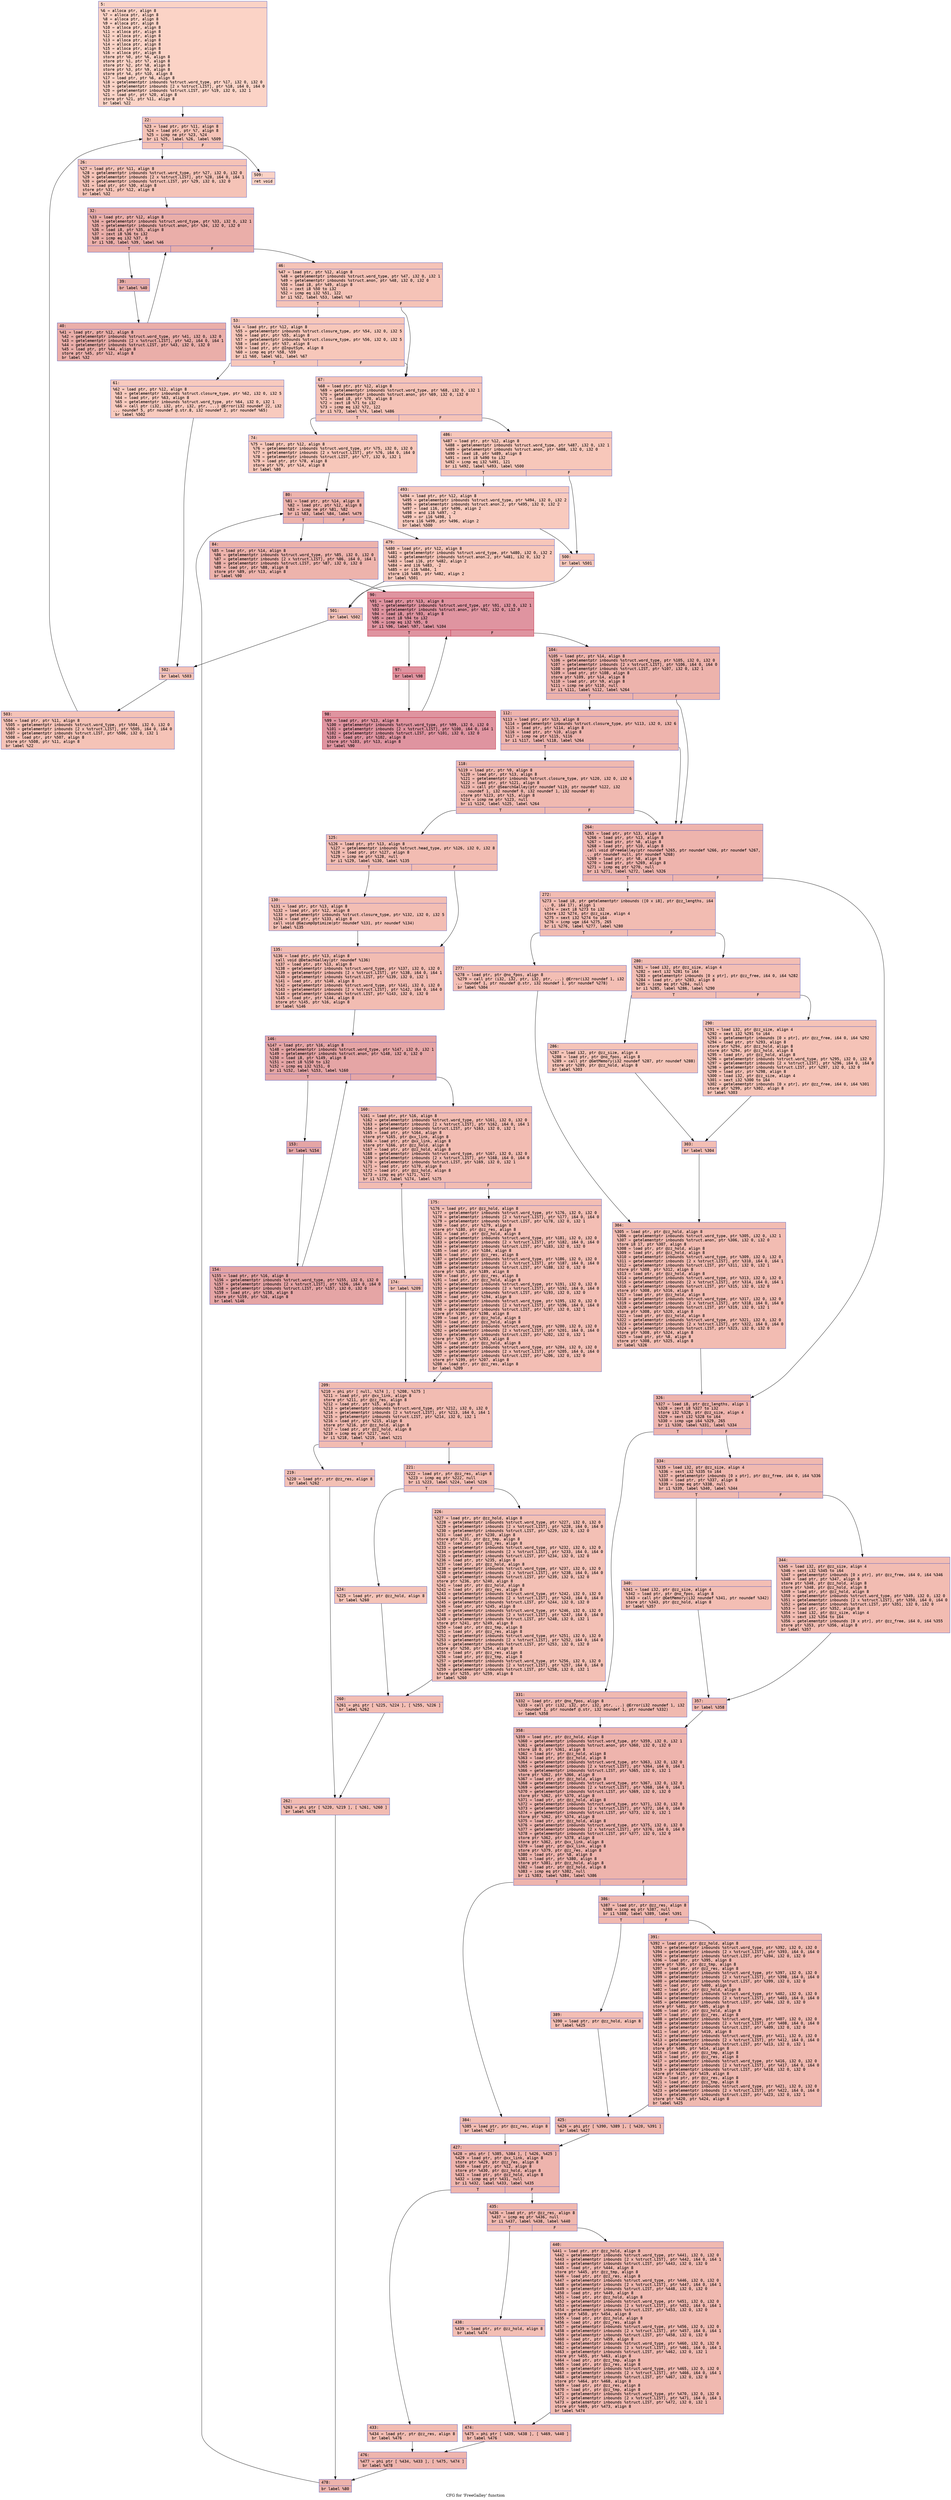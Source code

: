digraph "CFG for 'FreeGalley' function" {
	label="CFG for 'FreeGalley' function";

	Node0x6000010d9130 [shape=record,color="#3d50c3ff", style=filled, fillcolor="#f59c7d70" fontname="Courier",label="{5:\l|  %6 = alloca ptr, align 8\l  %7 = alloca ptr, align 8\l  %8 = alloca ptr, align 8\l  %9 = alloca ptr, align 8\l  %10 = alloca ptr, align 8\l  %11 = alloca ptr, align 8\l  %12 = alloca ptr, align 8\l  %13 = alloca ptr, align 8\l  %14 = alloca ptr, align 8\l  %15 = alloca ptr, align 8\l  %16 = alloca ptr, align 8\l  store ptr %0, ptr %6, align 8\l  store ptr %1, ptr %7, align 8\l  store ptr %2, ptr %8, align 8\l  store ptr %3, ptr %9, align 8\l  store ptr %4, ptr %10, align 8\l  %17 = load ptr, ptr %6, align 8\l  %18 = getelementptr inbounds %struct.word_type, ptr %17, i32 0, i32 0\l  %19 = getelementptr inbounds [2 x %struct.LIST], ptr %18, i64 0, i64 0\l  %20 = getelementptr inbounds %struct.LIST, ptr %19, i32 0, i32 1\l  %21 = load ptr, ptr %20, align 8\l  store ptr %21, ptr %11, align 8\l  br label %22\l}"];
	Node0x6000010d9130 -> Node0x6000010d9360[tooltip="5 -> 22\nProbability 100.00%" ];
	Node0x6000010d9360 [shape=record,color="#3d50c3ff", style=filled, fillcolor="#e8765c70" fontname="Courier",label="{22:\l|  %23 = load ptr, ptr %11, align 8\l  %24 = load ptr, ptr %7, align 8\l  %25 = icmp ne ptr %23, %24\l  br i1 %25, label %26, label %509\l|{<s0>T|<s1>F}}"];
	Node0x6000010d9360:s0 -> Node0x6000010d93b0[tooltip="22 -> 26\nProbability 96.88%" ];
	Node0x6000010d9360:s1 -> Node0x6000010da8f0[tooltip="22 -> 509\nProbability 3.12%" ];
	Node0x6000010d93b0 [shape=record,color="#3d50c3ff", style=filled, fillcolor="#e8765c70" fontname="Courier",label="{26:\l|  %27 = load ptr, ptr %11, align 8\l  %28 = getelementptr inbounds %struct.word_type, ptr %27, i32 0, i32 0\l  %29 = getelementptr inbounds [2 x %struct.LIST], ptr %28, i64 0, i64 1\l  %30 = getelementptr inbounds %struct.LIST, ptr %29, i32 0, i32 0\l  %31 = load ptr, ptr %30, align 8\l  store ptr %31, ptr %12, align 8\l  br label %32\l}"];
	Node0x6000010d93b0 -> Node0x6000010d9400[tooltip="26 -> 32\nProbability 100.00%" ];
	Node0x6000010d9400 [shape=record,color="#3d50c3ff", style=filled, fillcolor="#d0473d70" fontname="Courier",label="{32:\l|  %33 = load ptr, ptr %12, align 8\l  %34 = getelementptr inbounds %struct.word_type, ptr %33, i32 0, i32 1\l  %35 = getelementptr inbounds %struct.anon, ptr %34, i32 0, i32 0\l  %36 = load i8, ptr %35, align 8\l  %37 = zext i8 %36 to i32\l  %38 = icmp eq i32 %37, 0\l  br i1 %38, label %39, label %46\l|{<s0>T|<s1>F}}"];
	Node0x6000010d9400:s0 -> Node0x6000010d9450[tooltip="32 -> 39\nProbability 96.88%" ];
	Node0x6000010d9400:s1 -> Node0x6000010d94f0[tooltip="32 -> 46\nProbability 3.12%" ];
	Node0x6000010d9450 [shape=record,color="#3d50c3ff", style=filled, fillcolor="#d0473d70" fontname="Courier",label="{39:\l|  br label %40\l}"];
	Node0x6000010d9450 -> Node0x6000010d94a0[tooltip="39 -> 40\nProbability 100.00%" ];
	Node0x6000010d94a0 [shape=record,color="#3d50c3ff", style=filled, fillcolor="#d0473d70" fontname="Courier",label="{40:\l|  %41 = load ptr, ptr %12, align 8\l  %42 = getelementptr inbounds %struct.word_type, ptr %41, i32 0, i32 0\l  %43 = getelementptr inbounds [2 x %struct.LIST], ptr %42, i64 0, i64 1\l  %44 = getelementptr inbounds %struct.LIST, ptr %43, i32 0, i32 0\l  %45 = load ptr, ptr %44, align 8\l  store ptr %45, ptr %12, align 8\l  br label %32\l}"];
	Node0x6000010d94a0 -> Node0x6000010d9400[tooltip="40 -> 32\nProbability 100.00%" ];
	Node0x6000010d94f0 [shape=record,color="#3d50c3ff", style=filled, fillcolor="#e8765c70" fontname="Courier",label="{46:\l|  %47 = load ptr, ptr %12, align 8\l  %48 = getelementptr inbounds %struct.word_type, ptr %47, i32 0, i32 1\l  %49 = getelementptr inbounds %struct.anon, ptr %48, i32 0, i32 0\l  %50 = load i8, ptr %49, align 8\l  %51 = zext i8 %50 to i32\l  %52 = icmp eq i32 %51, 122\l  br i1 %52, label %53, label %67\l|{<s0>T|<s1>F}}"];
	Node0x6000010d94f0:s0 -> Node0x6000010d9540[tooltip="46 -> 53\nProbability 50.00%" ];
	Node0x6000010d94f0:s1 -> Node0x6000010d95e0[tooltip="46 -> 67\nProbability 50.00%" ];
	Node0x6000010d9540 [shape=record,color="#3d50c3ff", style=filled, fillcolor="#ec7f6370" fontname="Courier",label="{53:\l|  %54 = load ptr, ptr %12, align 8\l  %55 = getelementptr inbounds %struct.closure_type, ptr %54, i32 0, i32 5\l  %56 = load ptr, ptr %55, align 8\l  %57 = getelementptr inbounds %struct.closure_type, ptr %56, i32 0, i32 5\l  %58 = load ptr, ptr %57, align 8\l  %59 = load ptr, ptr @InputSym, align 8\l  %60 = icmp eq ptr %58, %59\l  br i1 %60, label %61, label %67\l|{<s0>T|<s1>F}}"];
	Node0x6000010d9540:s0 -> Node0x6000010d9590[tooltip="53 -> 61\nProbability 37.50%" ];
	Node0x6000010d9540:s1 -> Node0x6000010d95e0[tooltip="53 -> 67\nProbability 62.50%" ];
	Node0x6000010d9590 [shape=record,color="#3d50c3ff", style=filled, fillcolor="#ef886b70" fontname="Courier",label="{61:\l|  %62 = load ptr, ptr %12, align 8\l  %63 = getelementptr inbounds %struct.closure_type, ptr %62, i32 0, i32 5\l  %64 = load ptr, ptr %63, align 8\l  %65 = getelementptr inbounds %struct.word_type, ptr %64, i32 0, i32 1\l  %66 = call ptr (i32, i32, ptr, i32, ptr, ...) @Error(i32 noundef 22, i32\l... noundef 5, ptr noundef @.str.8, i32 noundef 2, ptr noundef %65)\l  br label %502\l}"];
	Node0x6000010d9590 -> Node0x6000010da850[tooltip="61 -> 502\nProbability 100.00%" ];
	Node0x6000010d95e0 [shape=record,color="#3d50c3ff", style=filled, fillcolor="#e8765c70" fontname="Courier",label="{67:\l|  %68 = load ptr, ptr %12, align 8\l  %69 = getelementptr inbounds %struct.word_type, ptr %68, i32 0, i32 1\l  %70 = getelementptr inbounds %struct.anon, ptr %69, i32 0, i32 0\l  %71 = load i8, ptr %70, align 8\l  %72 = zext i8 %71 to i32\l  %73 = icmp eq i32 %72, 122\l  br i1 %73, label %74, label %486\l|{<s0>T|<s1>F}}"];
	Node0x6000010d95e0:s0 -> Node0x6000010d9630[tooltip="67 -> 74\nProbability 50.00%" ];
	Node0x6000010d95e0:s1 -> Node0x6000010da710[tooltip="67 -> 486\nProbability 50.00%" ];
	Node0x6000010d9630 [shape=record,color="#3d50c3ff", style=filled, fillcolor="#ec7f6370" fontname="Courier",label="{74:\l|  %75 = load ptr, ptr %12, align 8\l  %76 = getelementptr inbounds %struct.word_type, ptr %75, i32 0, i32 0\l  %77 = getelementptr inbounds [2 x %struct.LIST], ptr %76, i64 0, i64 0\l  %78 = getelementptr inbounds %struct.LIST, ptr %77, i32 0, i32 1\l  %79 = load ptr, ptr %78, align 8\l  store ptr %79, ptr %14, align 8\l  br label %80\l}"];
	Node0x6000010d9630 -> Node0x6000010d9680[tooltip="74 -> 80\nProbability 100.00%" ];
	Node0x6000010d9680 [shape=record,color="#3d50c3ff", style=filled, fillcolor="#d6524470" fontname="Courier",label="{80:\l|  %81 = load ptr, ptr %14, align 8\l  %82 = load ptr, ptr %12, align 8\l  %83 = icmp ne ptr %81, %82\l  br i1 %83, label %84, label %479\l|{<s0>T|<s1>F}}"];
	Node0x6000010d9680:s0 -> Node0x6000010d96d0[tooltip="80 -> 84\nProbability 96.88%" ];
	Node0x6000010d9680:s1 -> Node0x6000010da6c0[tooltip="80 -> 479\nProbability 3.12%" ];
	Node0x6000010d96d0 [shape=record,color="#3d50c3ff", style=filled, fillcolor="#d6524470" fontname="Courier",label="{84:\l|  %85 = load ptr, ptr %14, align 8\l  %86 = getelementptr inbounds %struct.word_type, ptr %85, i32 0, i32 0\l  %87 = getelementptr inbounds [2 x %struct.LIST], ptr %86, i64 0, i64 1\l  %88 = getelementptr inbounds %struct.LIST, ptr %87, i32 0, i32 0\l  %89 = load ptr, ptr %88, align 8\l  store ptr %89, ptr %13, align 8\l  br label %90\l}"];
	Node0x6000010d96d0 -> Node0x6000010d9720[tooltip="84 -> 90\nProbability 100.00%" ];
	Node0x6000010d9720 [shape=record,color="#b70d28ff", style=filled, fillcolor="#b70d2870" fontname="Courier",label="{90:\l|  %91 = load ptr, ptr %13, align 8\l  %92 = getelementptr inbounds %struct.word_type, ptr %91, i32 0, i32 1\l  %93 = getelementptr inbounds %struct.anon, ptr %92, i32 0, i32 0\l  %94 = load i8, ptr %93, align 8\l  %95 = zext i8 %94 to i32\l  %96 = icmp eq i32 %95, 0\l  br i1 %96, label %97, label %104\l|{<s0>T|<s1>F}}"];
	Node0x6000010d9720:s0 -> Node0x6000010d9770[tooltip="90 -> 97\nProbability 96.88%" ];
	Node0x6000010d9720:s1 -> Node0x6000010d9810[tooltip="90 -> 104\nProbability 3.12%" ];
	Node0x6000010d9770 [shape=record,color="#b70d28ff", style=filled, fillcolor="#b70d2870" fontname="Courier",label="{97:\l|  br label %98\l}"];
	Node0x6000010d9770 -> Node0x6000010d97c0[tooltip="97 -> 98\nProbability 100.00%" ];
	Node0x6000010d97c0 [shape=record,color="#b70d28ff", style=filled, fillcolor="#b70d2870" fontname="Courier",label="{98:\l|  %99 = load ptr, ptr %13, align 8\l  %100 = getelementptr inbounds %struct.word_type, ptr %99, i32 0, i32 0\l  %101 = getelementptr inbounds [2 x %struct.LIST], ptr %100, i64 0, i64 1\l  %102 = getelementptr inbounds %struct.LIST, ptr %101, i32 0, i32 0\l  %103 = load ptr, ptr %102, align 8\l  store ptr %103, ptr %13, align 8\l  br label %90\l}"];
	Node0x6000010d97c0 -> Node0x6000010d9720[tooltip="98 -> 90\nProbability 100.00%" ];
	Node0x6000010d9810 [shape=record,color="#3d50c3ff", style=filled, fillcolor="#d6524470" fontname="Courier",label="{104:\l|  %105 = load ptr, ptr %14, align 8\l  %106 = getelementptr inbounds %struct.word_type, ptr %105, i32 0, i32 0\l  %107 = getelementptr inbounds [2 x %struct.LIST], ptr %106, i64 0, i64 0\l  %108 = getelementptr inbounds %struct.LIST, ptr %107, i32 0, i32 1\l  %109 = load ptr, ptr %108, align 8\l  store ptr %109, ptr %14, align 8\l  %110 = load ptr, ptr %9, align 8\l  %111 = icmp ne ptr %110, null\l  br i1 %111, label %112, label %264\l|{<s0>T|<s1>F}}"];
	Node0x6000010d9810:s0 -> Node0x6000010d9860[tooltip="104 -> 112\nProbability 62.50%" ];
	Node0x6000010d9810:s1 -> Node0x6000010d9e00[tooltip="104 -> 264\nProbability 37.50%" ];
	Node0x6000010d9860 [shape=record,color="#3d50c3ff", style=filled, fillcolor="#d8564670" fontname="Courier",label="{112:\l|  %113 = load ptr, ptr %13, align 8\l  %114 = getelementptr inbounds %struct.closure_type, ptr %113, i32 0, i32 6\l  %115 = load ptr, ptr %114, align 8\l  %116 = load ptr, ptr %10, align 8\l  %117 = icmp ne ptr %115, %116\l  br i1 %117, label %118, label %264\l|{<s0>T|<s1>F}}"];
	Node0x6000010d9860:s0 -> Node0x6000010d98b0[tooltip="112 -> 118\nProbability 62.50%" ];
	Node0x6000010d9860:s1 -> Node0x6000010d9e00[tooltip="112 -> 264\nProbability 37.50%" ];
	Node0x6000010d98b0 [shape=record,color="#3d50c3ff", style=filled, fillcolor="#de614d70" fontname="Courier",label="{118:\l|  %119 = load ptr, ptr %9, align 8\l  %120 = load ptr, ptr %13, align 8\l  %121 = getelementptr inbounds %struct.closure_type, ptr %120, i32 0, i32 6\l  %122 = load ptr, ptr %121, align 8\l  %123 = call ptr @SearchGalley(ptr noundef %119, ptr noundef %122, i32\l... noundef 1, i32 noundef 0, i32 noundef 1, i32 noundef 0)\l  store ptr %123, ptr %15, align 8\l  %124 = icmp ne ptr %123, null\l  br i1 %124, label %125, label %264\l|{<s0>T|<s1>F}}"];
	Node0x6000010d98b0:s0 -> Node0x6000010d9900[tooltip="118 -> 125\nProbability 62.50%" ];
	Node0x6000010d98b0:s1 -> Node0x6000010d9e00[tooltip="118 -> 264\nProbability 37.50%" ];
	Node0x6000010d9900 [shape=record,color="#3d50c3ff", style=filled, fillcolor="#e1675170" fontname="Courier",label="{125:\l|  %126 = load ptr, ptr %13, align 8\l  %127 = getelementptr inbounds %struct.head_type, ptr %126, i32 0, i32 8\l  %128 = load ptr, ptr %127, align 8\l  %129 = icmp ne ptr %128, null\l  br i1 %129, label %130, label %135\l|{<s0>T|<s1>F}}"];
	Node0x6000010d9900:s0 -> Node0x6000010d9950[tooltip="125 -> 130\nProbability 62.50%" ];
	Node0x6000010d9900:s1 -> Node0x6000010d99a0[tooltip="125 -> 135\nProbability 37.50%" ];
	Node0x6000010d9950 [shape=record,color="#3d50c3ff", style=filled, fillcolor="#e36c5570" fontname="Courier",label="{130:\l|  %131 = load ptr, ptr %13, align 8\l  %132 = load ptr, ptr %12, align 8\l  %133 = getelementptr inbounds %struct.closure_type, ptr %132, i32 0, i32 5\l  %134 = load ptr, ptr %133, align 8\l  call void @GazumpOptimize(ptr noundef %131, ptr noundef %134)\l  br label %135\l}"];
	Node0x6000010d9950 -> Node0x6000010d99a0[tooltip="130 -> 135\nProbability 100.00%" ];
	Node0x6000010d99a0 [shape=record,color="#3d50c3ff", style=filled, fillcolor="#e1675170" fontname="Courier",label="{135:\l|  %136 = load ptr, ptr %13, align 8\l  call void @DetachGalley(ptr noundef %136)\l  %137 = load ptr, ptr %13, align 8\l  %138 = getelementptr inbounds %struct.word_type, ptr %137, i32 0, i32 0\l  %139 = getelementptr inbounds [2 x %struct.LIST], ptr %138, i64 0, i64 1\l  %140 = getelementptr inbounds %struct.LIST, ptr %139, i32 0, i32 1\l  %141 = load ptr, ptr %140, align 8\l  %142 = getelementptr inbounds %struct.word_type, ptr %141, i32 0, i32 0\l  %143 = getelementptr inbounds [2 x %struct.LIST], ptr %142, i64 0, i64 0\l  %144 = getelementptr inbounds %struct.LIST, ptr %143, i32 0, i32 0\l  %145 = load ptr, ptr %144, align 8\l  store ptr %145, ptr %16, align 8\l  br label %146\l}"];
	Node0x6000010d99a0 -> Node0x6000010d99f0[tooltip="135 -> 146\nProbability 100.00%" ];
	Node0x6000010d99f0 [shape=record,color="#3d50c3ff", style=filled, fillcolor="#c5333470" fontname="Courier",label="{146:\l|  %147 = load ptr, ptr %16, align 8\l  %148 = getelementptr inbounds %struct.word_type, ptr %147, i32 0, i32 1\l  %149 = getelementptr inbounds %struct.anon, ptr %148, i32 0, i32 0\l  %150 = load i8, ptr %149, align 8\l  %151 = zext i8 %150 to i32\l  %152 = icmp eq i32 %151, 0\l  br i1 %152, label %153, label %160\l|{<s0>T|<s1>F}}"];
	Node0x6000010d99f0:s0 -> Node0x6000010d9a40[tooltip="146 -> 153\nProbability 96.88%" ];
	Node0x6000010d99f0:s1 -> Node0x6000010d9ae0[tooltip="146 -> 160\nProbability 3.12%" ];
	Node0x6000010d9a40 [shape=record,color="#3d50c3ff", style=filled, fillcolor="#c5333470" fontname="Courier",label="{153:\l|  br label %154\l}"];
	Node0x6000010d9a40 -> Node0x6000010d9a90[tooltip="153 -> 154\nProbability 100.00%" ];
	Node0x6000010d9a90 [shape=record,color="#3d50c3ff", style=filled, fillcolor="#c5333470" fontname="Courier",label="{154:\l|  %155 = load ptr, ptr %16, align 8\l  %156 = getelementptr inbounds %struct.word_type, ptr %155, i32 0, i32 0\l  %157 = getelementptr inbounds [2 x %struct.LIST], ptr %156, i64 0, i64 0\l  %158 = getelementptr inbounds %struct.LIST, ptr %157, i32 0, i32 0\l  %159 = load ptr, ptr %158, align 8\l  store ptr %159, ptr %16, align 8\l  br label %146\l}"];
	Node0x6000010d9a90 -> Node0x6000010d99f0[tooltip="154 -> 146\nProbability 100.00%" ];
	Node0x6000010d9ae0 [shape=record,color="#3d50c3ff", style=filled, fillcolor="#e1675170" fontname="Courier",label="{160:\l|  %161 = load ptr, ptr %16, align 8\l  %162 = getelementptr inbounds %struct.word_type, ptr %161, i32 0, i32 0\l  %163 = getelementptr inbounds [2 x %struct.LIST], ptr %162, i64 0, i64 1\l  %164 = getelementptr inbounds %struct.LIST, ptr %163, i32 0, i32 1\l  %165 = load ptr, ptr %164, align 8\l  store ptr %165, ptr @xx_link, align 8\l  %166 = load ptr, ptr @xx_link, align 8\l  store ptr %166, ptr @zz_hold, align 8\l  %167 = load ptr, ptr @zz_hold, align 8\l  %168 = getelementptr inbounds %struct.word_type, ptr %167, i32 0, i32 0\l  %169 = getelementptr inbounds [2 x %struct.LIST], ptr %168, i64 0, i64 0\l  %170 = getelementptr inbounds %struct.LIST, ptr %169, i32 0, i32 1\l  %171 = load ptr, ptr %170, align 8\l  %172 = load ptr, ptr @zz_hold, align 8\l  %173 = icmp eq ptr %171, %172\l  br i1 %173, label %174, label %175\l|{<s0>T|<s1>F}}"];
	Node0x6000010d9ae0:s0 -> Node0x6000010d9b30[tooltip="160 -> 174\nProbability 37.50%" ];
	Node0x6000010d9ae0:s1 -> Node0x6000010d9b80[tooltip="160 -> 175\nProbability 62.50%" ];
	Node0x6000010d9b30 [shape=record,color="#3d50c3ff", style=filled, fillcolor="#e5705870" fontname="Courier",label="{174:\l|  br label %209\l}"];
	Node0x6000010d9b30 -> Node0x6000010d9bd0[tooltip="174 -> 209\nProbability 100.00%" ];
	Node0x6000010d9b80 [shape=record,color="#3d50c3ff", style=filled, fillcolor="#e36c5570" fontname="Courier",label="{175:\l|  %176 = load ptr, ptr @zz_hold, align 8\l  %177 = getelementptr inbounds %struct.word_type, ptr %176, i32 0, i32 0\l  %178 = getelementptr inbounds [2 x %struct.LIST], ptr %177, i64 0, i64 0\l  %179 = getelementptr inbounds %struct.LIST, ptr %178, i32 0, i32 1\l  %180 = load ptr, ptr %179, align 8\l  store ptr %180, ptr @zz_res, align 8\l  %181 = load ptr, ptr @zz_hold, align 8\l  %182 = getelementptr inbounds %struct.word_type, ptr %181, i32 0, i32 0\l  %183 = getelementptr inbounds [2 x %struct.LIST], ptr %182, i64 0, i64 0\l  %184 = getelementptr inbounds %struct.LIST, ptr %183, i32 0, i32 0\l  %185 = load ptr, ptr %184, align 8\l  %186 = load ptr, ptr @zz_res, align 8\l  %187 = getelementptr inbounds %struct.word_type, ptr %186, i32 0, i32 0\l  %188 = getelementptr inbounds [2 x %struct.LIST], ptr %187, i64 0, i64 0\l  %189 = getelementptr inbounds %struct.LIST, ptr %188, i32 0, i32 0\l  store ptr %185, ptr %189, align 8\l  %190 = load ptr, ptr @zz_res, align 8\l  %191 = load ptr, ptr @zz_hold, align 8\l  %192 = getelementptr inbounds %struct.word_type, ptr %191, i32 0, i32 0\l  %193 = getelementptr inbounds [2 x %struct.LIST], ptr %192, i64 0, i64 0\l  %194 = getelementptr inbounds %struct.LIST, ptr %193, i32 0, i32 0\l  %195 = load ptr, ptr %194, align 8\l  %196 = getelementptr inbounds %struct.word_type, ptr %195, i32 0, i32 0\l  %197 = getelementptr inbounds [2 x %struct.LIST], ptr %196, i64 0, i64 0\l  %198 = getelementptr inbounds %struct.LIST, ptr %197, i32 0, i32 1\l  store ptr %190, ptr %198, align 8\l  %199 = load ptr, ptr @zz_hold, align 8\l  %200 = load ptr, ptr @zz_hold, align 8\l  %201 = getelementptr inbounds %struct.word_type, ptr %200, i32 0, i32 0\l  %202 = getelementptr inbounds [2 x %struct.LIST], ptr %201, i64 0, i64 0\l  %203 = getelementptr inbounds %struct.LIST, ptr %202, i32 0, i32 1\l  store ptr %199, ptr %203, align 8\l  %204 = load ptr, ptr @zz_hold, align 8\l  %205 = getelementptr inbounds %struct.word_type, ptr %204, i32 0, i32 0\l  %206 = getelementptr inbounds [2 x %struct.LIST], ptr %205, i64 0, i64 0\l  %207 = getelementptr inbounds %struct.LIST, ptr %206, i32 0, i32 0\l  store ptr %199, ptr %207, align 8\l  %208 = load ptr, ptr @zz_res, align 8\l  br label %209\l}"];
	Node0x6000010d9b80 -> Node0x6000010d9bd0[tooltip="175 -> 209\nProbability 100.00%" ];
	Node0x6000010d9bd0 [shape=record,color="#3d50c3ff", style=filled, fillcolor="#e1675170" fontname="Courier",label="{209:\l|  %210 = phi ptr [ null, %174 ], [ %208, %175 ]\l  %211 = load ptr, ptr @xx_link, align 8\l  store ptr %211, ptr @zz_res, align 8\l  %212 = load ptr, ptr %15, align 8\l  %213 = getelementptr inbounds %struct.word_type, ptr %212, i32 0, i32 0\l  %214 = getelementptr inbounds [2 x %struct.LIST], ptr %213, i64 0, i64 1\l  %215 = getelementptr inbounds %struct.LIST, ptr %214, i32 0, i32 1\l  %216 = load ptr, ptr %215, align 8\l  store ptr %216, ptr @zz_hold, align 8\l  %217 = load ptr, ptr @zz_hold, align 8\l  %218 = icmp eq ptr %217, null\l  br i1 %218, label %219, label %221\l|{<s0>T|<s1>F}}"];
	Node0x6000010d9bd0:s0 -> Node0x6000010d9c20[tooltip="209 -> 219\nProbability 37.50%" ];
	Node0x6000010d9bd0:s1 -> Node0x6000010d9c70[tooltip="209 -> 221\nProbability 62.50%" ];
	Node0x6000010d9c20 [shape=record,color="#3d50c3ff", style=filled, fillcolor="#e5705870" fontname="Courier",label="{219:\l|  %220 = load ptr, ptr @zz_res, align 8\l  br label %262\l}"];
	Node0x6000010d9c20 -> Node0x6000010d9db0[tooltip="219 -> 262\nProbability 100.00%" ];
	Node0x6000010d9c70 [shape=record,color="#3d50c3ff", style=filled, fillcolor="#e36c5570" fontname="Courier",label="{221:\l|  %222 = load ptr, ptr @zz_res, align 8\l  %223 = icmp eq ptr %222, null\l  br i1 %223, label %224, label %226\l|{<s0>T|<s1>F}}"];
	Node0x6000010d9c70:s0 -> Node0x6000010d9cc0[tooltip="221 -> 224\nProbability 37.50%" ];
	Node0x6000010d9c70:s1 -> Node0x6000010d9d10[tooltip="221 -> 226\nProbability 62.50%" ];
	Node0x6000010d9cc0 [shape=record,color="#3d50c3ff", style=filled, fillcolor="#e97a5f70" fontname="Courier",label="{224:\l|  %225 = load ptr, ptr @zz_hold, align 8\l  br label %260\l}"];
	Node0x6000010d9cc0 -> Node0x6000010d9d60[tooltip="224 -> 260\nProbability 100.00%" ];
	Node0x6000010d9d10 [shape=record,color="#3d50c3ff", style=filled, fillcolor="#e5705870" fontname="Courier",label="{226:\l|  %227 = load ptr, ptr @zz_hold, align 8\l  %228 = getelementptr inbounds %struct.word_type, ptr %227, i32 0, i32 0\l  %229 = getelementptr inbounds [2 x %struct.LIST], ptr %228, i64 0, i64 0\l  %230 = getelementptr inbounds %struct.LIST, ptr %229, i32 0, i32 0\l  %231 = load ptr, ptr %230, align 8\l  store ptr %231, ptr @zz_tmp, align 8\l  %232 = load ptr, ptr @zz_res, align 8\l  %233 = getelementptr inbounds %struct.word_type, ptr %232, i32 0, i32 0\l  %234 = getelementptr inbounds [2 x %struct.LIST], ptr %233, i64 0, i64 0\l  %235 = getelementptr inbounds %struct.LIST, ptr %234, i32 0, i32 0\l  %236 = load ptr, ptr %235, align 8\l  %237 = load ptr, ptr @zz_hold, align 8\l  %238 = getelementptr inbounds %struct.word_type, ptr %237, i32 0, i32 0\l  %239 = getelementptr inbounds [2 x %struct.LIST], ptr %238, i64 0, i64 0\l  %240 = getelementptr inbounds %struct.LIST, ptr %239, i32 0, i32 0\l  store ptr %236, ptr %240, align 8\l  %241 = load ptr, ptr @zz_hold, align 8\l  %242 = load ptr, ptr @zz_res, align 8\l  %243 = getelementptr inbounds %struct.word_type, ptr %242, i32 0, i32 0\l  %244 = getelementptr inbounds [2 x %struct.LIST], ptr %243, i64 0, i64 0\l  %245 = getelementptr inbounds %struct.LIST, ptr %244, i32 0, i32 0\l  %246 = load ptr, ptr %245, align 8\l  %247 = getelementptr inbounds %struct.word_type, ptr %246, i32 0, i32 0\l  %248 = getelementptr inbounds [2 x %struct.LIST], ptr %247, i64 0, i64 0\l  %249 = getelementptr inbounds %struct.LIST, ptr %248, i32 0, i32 1\l  store ptr %241, ptr %249, align 8\l  %250 = load ptr, ptr @zz_tmp, align 8\l  %251 = load ptr, ptr @zz_res, align 8\l  %252 = getelementptr inbounds %struct.word_type, ptr %251, i32 0, i32 0\l  %253 = getelementptr inbounds [2 x %struct.LIST], ptr %252, i64 0, i64 0\l  %254 = getelementptr inbounds %struct.LIST, ptr %253, i32 0, i32 0\l  store ptr %250, ptr %254, align 8\l  %255 = load ptr, ptr @zz_res, align 8\l  %256 = load ptr, ptr @zz_tmp, align 8\l  %257 = getelementptr inbounds %struct.word_type, ptr %256, i32 0, i32 0\l  %258 = getelementptr inbounds [2 x %struct.LIST], ptr %257, i64 0, i64 0\l  %259 = getelementptr inbounds %struct.LIST, ptr %258, i32 0, i32 1\l  store ptr %255, ptr %259, align 8\l  br label %260\l}"];
	Node0x6000010d9d10 -> Node0x6000010d9d60[tooltip="226 -> 260\nProbability 100.00%" ];
	Node0x6000010d9d60 [shape=record,color="#3d50c3ff", style=filled, fillcolor="#e36c5570" fontname="Courier",label="{260:\l|  %261 = phi ptr [ %225, %224 ], [ %255, %226 ]\l  br label %262\l}"];
	Node0x6000010d9d60 -> Node0x6000010d9db0[tooltip="260 -> 262\nProbability 100.00%" ];
	Node0x6000010d9db0 [shape=record,color="#3d50c3ff", style=filled, fillcolor="#e1675170" fontname="Courier",label="{262:\l|  %263 = phi ptr [ %220, %219 ], [ %261, %260 ]\l  br label %478\l}"];
	Node0x6000010d9db0 -> Node0x6000010da670[tooltip="262 -> 478\nProbability 100.00%" ];
	Node0x6000010d9e00 [shape=record,color="#3d50c3ff", style=filled, fillcolor="#d8564670" fontname="Courier",label="{264:\l|  %265 = load ptr, ptr %13, align 8\l  %266 = load ptr, ptr %13, align 8\l  %267 = load ptr, ptr %8, align 8\l  %268 = load ptr, ptr %10, align 8\l  call void @FreeGalley(ptr noundef %265, ptr noundef %266, ptr noundef %267,\l... ptr noundef null, ptr noundef %268)\l  %269 = load ptr, ptr %8, align 8\l  %270 = load ptr, ptr %269, align 8\l  %271 = icmp eq ptr %270, null\l  br i1 %271, label %272, label %326\l|{<s0>T|<s1>F}}"];
	Node0x6000010d9e00:s0 -> Node0x6000010d9e50[tooltip="264 -> 272\nProbability 37.50%" ];
	Node0x6000010d9e00:s1 -> Node0x6000010da080[tooltip="264 -> 326\nProbability 62.50%" ];
	Node0x6000010d9e50 [shape=record,color="#3d50c3ff", style=filled, fillcolor="#e1675170" fontname="Courier",label="{272:\l|  %273 = load i8, ptr getelementptr inbounds ([0 x i8], ptr @zz_lengths, i64\l... 0, i64 17), align 1\l  %274 = zext i8 %273 to i32\l  store i32 %274, ptr @zz_size, align 4\l  %275 = sext i32 %274 to i64\l  %276 = icmp uge i64 %275, 265\l  br i1 %276, label %277, label %280\l|{<s0>T|<s1>F}}"];
	Node0x6000010d9e50:s0 -> Node0x6000010d9ea0[tooltip="272 -> 277\nProbability 50.00%" ];
	Node0x6000010d9e50:s1 -> Node0x6000010d9ef0[tooltip="272 -> 280\nProbability 50.00%" ];
	Node0x6000010d9ea0 [shape=record,color="#3d50c3ff", style=filled, fillcolor="#e36c5570" fontname="Courier",label="{277:\l|  %278 = load ptr, ptr @no_fpos, align 8\l  %279 = call ptr (i32, i32, ptr, i32, ptr, ...) @Error(i32 noundef 1, i32\l... noundef 1, ptr noundef @.str, i32 noundef 1, ptr noundef %278)\l  br label %304\l}"];
	Node0x6000010d9ea0 -> Node0x6000010da030[tooltip="277 -> 304\nProbability 100.00%" ];
	Node0x6000010d9ef0 [shape=record,color="#3d50c3ff", style=filled, fillcolor="#e36c5570" fontname="Courier",label="{280:\l|  %281 = load i32, ptr @zz_size, align 4\l  %282 = sext i32 %281 to i64\l  %283 = getelementptr inbounds [0 x ptr], ptr @zz_free, i64 0, i64 %282\l  %284 = load ptr, ptr %283, align 8\l  %285 = icmp eq ptr %284, null\l  br i1 %285, label %286, label %290\l|{<s0>T|<s1>F}}"];
	Node0x6000010d9ef0:s0 -> Node0x6000010d9f40[tooltip="280 -> 286\nProbability 37.50%" ];
	Node0x6000010d9ef0:s1 -> Node0x6000010d9f90[tooltip="280 -> 290\nProbability 62.50%" ];
	Node0x6000010d9f40 [shape=record,color="#3d50c3ff", style=filled, fillcolor="#e97a5f70" fontname="Courier",label="{286:\l|  %287 = load i32, ptr @zz_size, align 4\l  %288 = load ptr, ptr @no_fpos, align 8\l  %289 = call ptr @GetMemory(i32 noundef %287, ptr noundef %288)\l  store ptr %289, ptr @zz_hold, align 8\l  br label %303\l}"];
	Node0x6000010d9f40 -> Node0x6000010d9fe0[tooltip="286 -> 303\nProbability 100.00%" ];
	Node0x6000010d9f90 [shape=record,color="#3d50c3ff", style=filled, fillcolor="#e8765c70" fontname="Courier",label="{290:\l|  %291 = load i32, ptr @zz_size, align 4\l  %292 = sext i32 %291 to i64\l  %293 = getelementptr inbounds [0 x ptr], ptr @zz_free, i64 0, i64 %292\l  %294 = load ptr, ptr %293, align 8\l  store ptr %294, ptr @zz_hold, align 8\l  store ptr %294, ptr @zz_hold, align 8\l  %295 = load ptr, ptr @zz_hold, align 8\l  %296 = getelementptr inbounds %struct.word_type, ptr %295, i32 0, i32 0\l  %297 = getelementptr inbounds [2 x %struct.LIST], ptr %296, i64 0, i64 0\l  %298 = getelementptr inbounds %struct.LIST, ptr %297, i32 0, i32 0\l  %299 = load ptr, ptr %298, align 8\l  %300 = load i32, ptr @zz_size, align 4\l  %301 = sext i32 %300 to i64\l  %302 = getelementptr inbounds [0 x ptr], ptr @zz_free, i64 0, i64 %301\l  store ptr %299, ptr %302, align 8\l  br label %303\l}"];
	Node0x6000010d9f90 -> Node0x6000010d9fe0[tooltip="290 -> 303\nProbability 100.00%" ];
	Node0x6000010d9fe0 [shape=record,color="#3d50c3ff", style=filled, fillcolor="#e36c5570" fontname="Courier",label="{303:\l|  br label %304\l}"];
	Node0x6000010d9fe0 -> Node0x6000010da030[tooltip="303 -> 304\nProbability 100.00%" ];
	Node0x6000010da030 [shape=record,color="#3d50c3ff", style=filled, fillcolor="#e1675170" fontname="Courier",label="{304:\l|  %305 = load ptr, ptr @zz_hold, align 8\l  %306 = getelementptr inbounds %struct.word_type, ptr %305, i32 0, i32 1\l  %307 = getelementptr inbounds %struct.anon, ptr %306, i32 0, i32 0\l  store i8 17, ptr %307, align 8\l  %308 = load ptr, ptr @zz_hold, align 8\l  %309 = load ptr, ptr @zz_hold, align 8\l  %310 = getelementptr inbounds %struct.word_type, ptr %309, i32 0, i32 0\l  %311 = getelementptr inbounds [2 x %struct.LIST], ptr %310, i64 0, i64 1\l  %312 = getelementptr inbounds %struct.LIST, ptr %311, i32 0, i32 1\l  store ptr %308, ptr %312, align 8\l  %313 = load ptr, ptr @zz_hold, align 8\l  %314 = getelementptr inbounds %struct.word_type, ptr %313, i32 0, i32 0\l  %315 = getelementptr inbounds [2 x %struct.LIST], ptr %314, i64 0, i64 1\l  %316 = getelementptr inbounds %struct.LIST, ptr %315, i32 0, i32 0\l  store ptr %308, ptr %316, align 8\l  %317 = load ptr, ptr @zz_hold, align 8\l  %318 = getelementptr inbounds %struct.word_type, ptr %317, i32 0, i32 0\l  %319 = getelementptr inbounds [2 x %struct.LIST], ptr %318, i64 0, i64 0\l  %320 = getelementptr inbounds %struct.LIST, ptr %319, i32 0, i32 1\l  store ptr %308, ptr %320, align 8\l  %321 = load ptr, ptr @zz_hold, align 8\l  %322 = getelementptr inbounds %struct.word_type, ptr %321, i32 0, i32 0\l  %323 = getelementptr inbounds [2 x %struct.LIST], ptr %322, i64 0, i64 0\l  %324 = getelementptr inbounds %struct.LIST, ptr %323, i32 0, i32 0\l  store ptr %308, ptr %324, align 8\l  %325 = load ptr, ptr %8, align 8\l  store ptr %308, ptr %325, align 8\l  br label %326\l}"];
	Node0x6000010da030 -> Node0x6000010da080[tooltip="304 -> 326\nProbability 100.00%" ];
	Node0x6000010da080 [shape=record,color="#3d50c3ff", style=filled, fillcolor="#d8564670" fontname="Courier",label="{326:\l|  %327 = load i8, ptr @zz_lengths, align 1\l  %328 = zext i8 %327 to i32\l  store i32 %328, ptr @zz_size, align 4\l  %329 = sext i32 %328 to i64\l  %330 = icmp uge i64 %329, 265\l  br i1 %330, label %331, label %334\l|{<s0>T|<s1>F}}"];
	Node0x6000010da080:s0 -> Node0x6000010da0d0[tooltip="326 -> 331\nProbability 50.00%" ];
	Node0x6000010da080:s1 -> Node0x6000010da120[tooltip="326 -> 334\nProbability 50.00%" ];
	Node0x6000010da0d0 [shape=record,color="#3d50c3ff", style=filled, fillcolor="#de614d70" fontname="Courier",label="{331:\l|  %332 = load ptr, ptr @no_fpos, align 8\l  %333 = call ptr (i32, i32, ptr, i32, ptr, ...) @Error(i32 noundef 1, i32\l... noundef 1, ptr noundef @.str, i32 noundef 1, ptr noundef %332)\l  br label %358\l}"];
	Node0x6000010da0d0 -> Node0x6000010da260[tooltip="331 -> 358\nProbability 100.00%" ];
	Node0x6000010da120 [shape=record,color="#3d50c3ff", style=filled, fillcolor="#de614d70" fontname="Courier",label="{334:\l|  %335 = load i32, ptr @zz_size, align 4\l  %336 = sext i32 %335 to i64\l  %337 = getelementptr inbounds [0 x ptr], ptr @zz_free, i64 0, i64 %336\l  %338 = load ptr, ptr %337, align 8\l  %339 = icmp eq ptr %338, null\l  br i1 %339, label %340, label %344\l|{<s0>T|<s1>F}}"];
	Node0x6000010da120:s0 -> Node0x6000010da170[tooltip="334 -> 340\nProbability 37.50%" ];
	Node0x6000010da120:s1 -> Node0x6000010da1c0[tooltip="334 -> 344\nProbability 62.50%" ];
	Node0x6000010da170 [shape=record,color="#3d50c3ff", style=filled, fillcolor="#e36c5570" fontname="Courier",label="{340:\l|  %341 = load i32, ptr @zz_size, align 4\l  %342 = load ptr, ptr @no_fpos, align 8\l  %343 = call ptr @GetMemory(i32 noundef %341, ptr noundef %342)\l  store ptr %343, ptr @zz_hold, align 8\l  br label %357\l}"];
	Node0x6000010da170 -> Node0x6000010da210[tooltip="340 -> 357\nProbability 100.00%" ];
	Node0x6000010da1c0 [shape=record,color="#3d50c3ff", style=filled, fillcolor="#e1675170" fontname="Courier",label="{344:\l|  %345 = load i32, ptr @zz_size, align 4\l  %346 = sext i32 %345 to i64\l  %347 = getelementptr inbounds [0 x ptr], ptr @zz_free, i64 0, i64 %346\l  %348 = load ptr, ptr %347, align 8\l  store ptr %348, ptr @zz_hold, align 8\l  store ptr %348, ptr @zz_hold, align 8\l  %349 = load ptr, ptr @zz_hold, align 8\l  %350 = getelementptr inbounds %struct.word_type, ptr %349, i32 0, i32 0\l  %351 = getelementptr inbounds [2 x %struct.LIST], ptr %350, i64 0, i64 0\l  %352 = getelementptr inbounds %struct.LIST, ptr %351, i32 0, i32 0\l  %353 = load ptr, ptr %352, align 8\l  %354 = load i32, ptr @zz_size, align 4\l  %355 = sext i32 %354 to i64\l  %356 = getelementptr inbounds [0 x ptr], ptr @zz_free, i64 0, i64 %355\l  store ptr %353, ptr %356, align 8\l  br label %357\l}"];
	Node0x6000010da1c0 -> Node0x6000010da210[tooltip="344 -> 357\nProbability 100.00%" ];
	Node0x6000010da210 [shape=record,color="#3d50c3ff", style=filled, fillcolor="#de614d70" fontname="Courier",label="{357:\l|  br label %358\l}"];
	Node0x6000010da210 -> Node0x6000010da260[tooltip="357 -> 358\nProbability 100.00%" ];
	Node0x6000010da260 [shape=record,color="#3d50c3ff", style=filled, fillcolor="#d8564670" fontname="Courier",label="{358:\l|  %359 = load ptr, ptr @zz_hold, align 8\l  %360 = getelementptr inbounds %struct.word_type, ptr %359, i32 0, i32 1\l  %361 = getelementptr inbounds %struct.anon, ptr %360, i32 0, i32 0\l  store i8 0, ptr %361, align 8\l  %362 = load ptr, ptr @zz_hold, align 8\l  %363 = load ptr, ptr @zz_hold, align 8\l  %364 = getelementptr inbounds %struct.word_type, ptr %363, i32 0, i32 0\l  %365 = getelementptr inbounds [2 x %struct.LIST], ptr %364, i64 0, i64 1\l  %366 = getelementptr inbounds %struct.LIST, ptr %365, i32 0, i32 1\l  store ptr %362, ptr %366, align 8\l  %367 = load ptr, ptr @zz_hold, align 8\l  %368 = getelementptr inbounds %struct.word_type, ptr %367, i32 0, i32 0\l  %369 = getelementptr inbounds [2 x %struct.LIST], ptr %368, i64 0, i64 1\l  %370 = getelementptr inbounds %struct.LIST, ptr %369, i32 0, i32 0\l  store ptr %362, ptr %370, align 8\l  %371 = load ptr, ptr @zz_hold, align 8\l  %372 = getelementptr inbounds %struct.word_type, ptr %371, i32 0, i32 0\l  %373 = getelementptr inbounds [2 x %struct.LIST], ptr %372, i64 0, i64 0\l  %374 = getelementptr inbounds %struct.LIST, ptr %373, i32 0, i32 1\l  store ptr %362, ptr %374, align 8\l  %375 = load ptr, ptr @zz_hold, align 8\l  %376 = getelementptr inbounds %struct.word_type, ptr %375, i32 0, i32 0\l  %377 = getelementptr inbounds [2 x %struct.LIST], ptr %376, i64 0, i64 0\l  %378 = getelementptr inbounds %struct.LIST, ptr %377, i32 0, i32 0\l  store ptr %362, ptr %378, align 8\l  store ptr %362, ptr @xx_link, align 8\l  %379 = load ptr, ptr @xx_link, align 8\l  store ptr %379, ptr @zz_res, align 8\l  %380 = load ptr, ptr %8, align 8\l  %381 = load ptr, ptr %380, align 8\l  store ptr %381, ptr @zz_hold, align 8\l  %382 = load ptr, ptr @zz_hold, align 8\l  %383 = icmp eq ptr %382, null\l  br i1 %383, label %384, label %386\l|{<s0>T|<s1>F}}"];
	Node0x6000010da260:s0 -> Node0x6000010da2b0[tooltip="358 -> 384\nProbability 37.50%" ];
	Node0x6000010da260:s1 -> Node0x6000010da300[tooltip="358 -> 386\nProbability 62.50%" ];
	Node0x6000010da2b0 [shape=record,color="#3d50c3ff", style=filled, fillcolor="#e1675170" fontname="Courier",label="{384:\l|  %385 = load ptr, ptr @zz_res, align 8\l  br label %427\l}"];
	Node0x6000010da2b0 -> Node0x6000010da440[tooltip="384 -> 427\nProbability 100.00%" ];
	Node0x6000010da300 [shape=record,color="#3d50c3ff", style=filled, fillcolor="#dc5d4a70" fontname="Courier",label="{386:\l|  %387 = load ptr, ptr @zz_res, align 8\l  %388 = icmp eq ptr %387, null\l  br i1 %388, label %389, label %391\l|{<s0>T|<s1>F}}"];
	Node0x6000010da300:s0 -> Node0x6000010da350[tooltip="386 -> 389\nProbability 37.50%" ];
	Node0x6000010da300:s1 -> Node0x6000010da3a0[tooltip="386 -> 391\nProbability 62.50%" ];
	Node0x6000010da350 [shape=record,color="#3d50c3ff", style=filled, fillcolor="#e36c5570" fontname="Courier",label="{389:\l|  %390 = load ptr, ptr @zz_hold, align 8\l  br label %425\l}"];
	Node0x6000010da350 -> Node0x6000010da3f0[tooltip="389 -> 425\nProbability 100.00%" ];
	Node0x6000010da3a0 [shape=record,color="#3d50c3ff", style=filled, fillcolor="#de614d70" fontname="Courier",label="{391:\l|  %392 = load ptr, ptr @zz_hold, align 8\l  %393 = getelementptr inbounds %struct.word_type, ptr %392, i32 0, i32 0\l  %394 = getelementptr inbounds [2 x %struct.LIST], ptr %393, i64 0, i64 0\l  %395 = getelementptr inbounds %struct.LIST, ptr %394, i32 0, i32 0\l  %396 = load ptr, ptr %395, align 8\l  store ptr %396, ptr @zz_tmp, align 8\l  %397 = load ptr, ptr @zz_res, align 8\l  %398 = getelementptr inbounds %struct.word_type, ptr %397, i32 0, i32 0\l  %399 = getelementptr inbounds [2 x %struct.LIST], ptr %398, i64 0, i64 0\l  %400 = getelementptr inbounds %struct.LIST, ptr %399, i32 0, i32 0\l  %401 = load ptr, ptr %400, align 8\l  %402 = load ptr, ptr @zz_hold, align 8\l  %403 = getelementptr inbounds %struct.word_type, ptr %402, i32 0, i32 0\l  %404 = getelementptr inbounds [2 x %struct.LIST], ptr %403, i64 0, i64 0\l  %405 = getelementptr inbounds %struct.LIST, ptr %404, i32 0, i32 0\l  store ptr %401, ptr %405, align 8\l  %406 = load ptr, ptr @zz_hold, align 8\l  %407 = load ptr, ptr @zz_res, align 8\l  %408 = getelementptr inbounds %struct.word_type, ptr %407, i32 0, i32 0\l  %409 = getelementptr inbounds [2 x %struct.LIST], ptr %408, i64 0, i64 0\l  %410 = getelementptr inbounds %struct.LIST, ptr %409, i32 0, i32 0\l  %411 = load ptr, ptr %410, align 8\l  %412 = getelementptr inbounds %struct.word_type, ptr %411, i32 0, i32 0\l  %413 = getelementptr inbounds [2 x %struct.LIST], ptr %412, i64 0, i64 0\l  %414 = getelementptr inbounds %struct.LIST, ptr %413, i32 0, i32 1\l  store ptr %406, ptr %414, align 8\l  %415 = load ptr, ptr @zz_tmp, align 8\l  %416 = load ptr, ptr @zz_res, align 8\l  %417 = getelementptr inbounds %struct.word_type, ptr %416, i32 0, i32 0\l  %418 = getelementptr inbounds [2 x %struct.LIST], ptr %417, i64 0, i64 0\l  %419 = getelementptr inbounds %struct.LIST, ptr %418, i32 0, i32 0\l  store ptr %415, ptr %419, align 8\l  %420 = load ptr, ptr @zz_res, align 8\l  %421 = load ptr, ptr @zz_tmp, align 8\l  %422 = getelementptr inbounds %struct.word_type, ptr %421, i32 0, i32 0\l  %423 = getelementptr inbounds [2 x %struct.LIST], ptr %422, i64 0, i64 0\l  %424 = getelementptr inbounds %struct.LIST, ptr %423, i32 0, i32 1\l  store ptr %420, ptr %424, align 8\l  br label %425\l}"];
	Node0x6000010da3a0 -> Node0x6000010da3f0[tooltip="391 -> 425\nProbability 100.00%" ];
	Node0x6000010da3f0 [shape=record,color="#3d50c3ff", style=filled, fillcolor="#dc5d4a70" fontname="Courier",label="{425:\l|  %426 = phi ptr [ %390, %389 ], [ %420, %391 ]\l  br label %427\l}"];
	Node0x6000010da3f0 -> Node0x6000010da440[tooltip="425 -> 427\nProbability 100.00%" ];
	Node0x6000010da440 [shape=record,color="#3d50c3ff", style=filled, fillcolor="#d8564670" fontname="Courier",label="{427:\l|  %428 = phi ptr [ %385, %384 ], [ %426, %425 ]\l  %429 = load ptr, ptr @xx_link, align 8\l  store ptr %429, ptr @zz_res, align 8\l  %430 = load ptr, ptr %12, align 8\l  store ptr %430, ptr @zz_hold, align 8\l  %431 = load ptr, ptr @zz_hold, align 8\l  %432 = icmp eq ptr %431, null\l  br i1 %432, label %433, label %435\l|{<s0>T|<s1>F}}"];
	Node0x6000010da440:s0 -> Node0x6000010da490[tooltip="427 -> 433\nProbability 37.50%" ];
	Node0x6000010da440:s1 -> Node0x6000010da4e0[tooltip="427 -> 435\nProbability 62.50%" ];
	Node0x6000010da490 [shape=record,color="#3d50c3ff", style=filled, fillcolor="#e1675170" fontname="Courier",label="{433:\l|  %434 = load ptr, ptr @zz_res, align 8\l  br label %476\l}"];
	Node0x6000010da490 -> Node0x6000010da620[tooltip="433 -> 476\nProbability 100.00%" ];
	Node0x6000010da4e0 [shape=record,color="#3d50c3ff", style=filled, fillcolor="#dc5d4a70" fontname="Courier",label="{435:\l|  %436 = load ptr, ptr @zz_res, align 8\l  %437 = icmp eq ptr %436, null\l  br i1 %437, label %438, label %440\l|{<s0>T|<s1>F}}"];
	Node0x6000010da4e0:s0 -> Node0x6000010da530[tooltip="435 -> 438\nProbability 37.50%" ];
	Node0x6000010da4e0:s1 -> Node0x6000010da580[tooltip="435 -> 440\nProbability 62.50%" ];
	Node0x6000010da530 [shape=record,color="#3d50c3ff", style=filled, fillcolor="#e36c5570" fontname="Courier",label="{438:\l|  %439 = load ptr, ptr @zz_hold, align 8\l  br label %474\l}"];
	Node0x6000010da530 -> Node0x6000010da5d0[tooltip="438 -> 474\nProbability 100.00%" ];
	Node0x6000010da580 [shape=record,color="#3d50c3ff", style=filled, fillcolor="#de614d70" fontname="Courier",label="{440:\l|  %441 = load ptr, ptr @zz_hold, align 8\l  %442 = getelementptr inbounds %struct.word_type, ptr %441, i32 0, i32 0\l  %443 = getelementptr inbounds [2 x %struct.LIST], ptr %442, i64 0, i64 1\l  %444 = getelementptr inbounds %struct.LIST, ptr %443, i32 0, i32 0\l  %445 = load ptr, ptr %444, align 8\l  store ptr %445, ptr @zz_tmp, align 8\l  %446 = load ptr, ptr @zz_res, align 8\l  %447 = getelementptr inbounds %struct.word_type, ptr %446, i32 0, i32 0\l  %448 = getelementptr inbounds [2 x %struct.LIST], ptr %447, i64 0, i64 1\l  %449 = getelementptr inbounds %struct.LIST, ptr %448, i32 0, i32 0\l  %450 = load ptr, ptr %449, align 8\l  %451 = load ptr, ptr @zz_hold, align 8\l  %452 = getelementptr inbounds %struct.word_type, ptr %451, i32 0, i32 0\l  %453 = getelementptr inbounds [2 x %struct.LIST], ptr %452, i64 0, i64 1\l  %454 = getelementptr inbounds %struct.LIST, ptr %453, i32 0, i32 0\l  store ptr %450, ptr %454, align 8\l  %455 = load ptr, ptr @zz_hold, align 8\l  %456 = load ptr, ptr @zz_res, align 8\l  %457 = getelementptr inbounds %struct.word_type, ptr %456, i32 0, i32 0\l  %458 = getelementptr inbounds [2 x %struct.LIST], ptr %457, i64 0, i64 1\l  %459 = getelementptr inbounds %struct.LIST, ptr %458, i32 0, i32 0\l  %460 = load ptr, ptr %459, align 8\l  %461 = getelementptr inbounds %struct.word_type, ptr %460, i32 0, i32 0\l  %462 = getelementptr inbounds [2 x %struct.LIST], ptr %461, i64 0, i64 1\l  %463 = getelementptr inbounds %struct.LIST, ptr %462, i32 0, i32 1\l  store ptr %455, ptr %463, align 8\l  %464 = load ptr, ptr @zz_tmp, align 8\l  %465 = load ptr, ptr @zz_res, align 8\l  %466 = getelementptr inbounds %struct.word_type, ptr %465, i32 0, i32 0\l  %467 = getelementptr inbounds [2 x %struct.LIST], ptr %466, i64 0, i64 1\l  %468 = getelementptr inbounds %struct.LIST, ptr %467, i32 0, i32 0\l  store ptr %464, ptr %468, align 8\l  %469 = load ptr, ptr @zz_res, align 8\l  %470 = load ptr, ptr @zz_tmp, align 8\l  %471 = getelementptr inbounds %struct.word_type, ptr %470, i32 0, i32 0\l  %472 = getelementptr inbounds [2 x %struct.LIST], ptr %471, i64 0, i64 1\l  %473 = getelementptr inbounds %struct.LIST, ptr %472, i32 0, i32 1\l  store ptr %469, ptr %473, align 8\l  br label %474\l}"];
	Node0x6000010da580 -> Node0x6000010da5d0[tooltip="440 -> 474\nProbability 100.00%" ];
	Node0x6000010da5d0 [shape=record,color="#3d50c3ff", style=filled, fillcolor="#dc5d4a70" fontname="Courier",label="{474:\l|  %475 = phi ptr [ %439, %438 ], [ %469, %440 ]\l  br label %476\l}"];
	Node0x6000010da5d0 -> Node0x6000010da620[tooltip="474 -> 476\nProbability 100.00%" ];
	Node0x6000010da620 [shape=record,color="#3d50c3ff", style=filled, fillcolor="#d8564670" fontname="Courier",label="{476:\l|  %477 = phi ptr [ %434, %433 ], [ %475, %474 ]\l  br label %478\l}"];
	Node0x6000010da620 -> Node0x6000010da670[tooltip="476 -> 478\nProbability 100.00%" ];
	Node0x6000010da670 [shape=record,color="#3d50c3ff", style=filled, fillcolor="#d6524470" fontname="Courier",label="{478:\l|  br label %80\l}"];
	Node0x6000010da670 -> Node0x6000010d9680[tooltip="478 -> 80\nProbability 100.00%" ];
	Node0x6000010da6c0 [shape=record,color="#3d50c3ff", style=filled, fillcolor="#ec7f6370" fontname="Courier",label="{479:\l|  %480 = load ptr, ptr %12, align 8\l  %481 = getelementptr inbounds %struct.word_type, ptr %480, i32 0, i32 2\l  %482 = getelementptr inbounds %struct.anon.2, ptr %481, i32 0, i32 2\l  %483 = load i16, ptr %482, align 2\l  %484 = and i16 %483, -2\l  %485 = or i16 %484, 1\l  store i16 %485, ptr %482, align 2\l  br label %501\l}"];
	Node0x6000010da6c0 -> Node0x6000010da800[tooltip="479 -> 501\nProbability 100.00%" ];
	Node0x6000010da710 [shape=record,color="#3d50c3ff", style=filled, fillcolor="#ec7f6370" fontname="Courier",label="{486:\l|  %487 = load ptr, ptr %12, align 8\l  %488 = getelementptr inbounds %struct.word_type, ptr %487, i32 0, i32 1\l  %489 = getelementptr inbounds %struct.anon, ptr %488, i32 0, i32 0\l  %490 = load i8, ptr %489, align 8\l  %491 = zext i8 %490 to i32\l  %492 = icmp eq i32 %491, 121\l  br i1 %492, label %493, label %500\l|{<s0>T|<s1>F}}"];
	Node0x6000010da710:s0 -> Node0x6000010da760[tooltip="486 -> 493\nProbability 50.00%" ];
	Node0x6000010da710:s1 -> Node0x6000010da7b0[tooltip="486 -> 500\nProbability 50.00%" ];
	Node0x6000010da760 [shape=record,color="#3d50c3ff", style=filled, fillcolor="#ef886b70" fontname="Courier",label="{493:\l|  %494 = load ptr, ptr %12, align 8\l  %495 = getelementptr inbounds %struct.word_type, ptr %494, i32 0, i32 2\l  %496 = getelementptr inbounds %struct.anon.2, ptr %495, i32 0, i32 2\l  %497 = load i16, ptr %496, align 2\l  %498 = and i16 %497, -2\l  %499 = or i16 %498, 1\l  store i16 %499, ptr %496, align 2\l  br label %500\l}"];
	Node0x6000010da760 -> Node0x6000010da7b0[tooltip="493 -> 500\nProbability 100.00%" ];
	Node0x6000010da7b0 [shape=record,color="#3d50c3ff", style=filled, fillcolor="#ec7f6370" fontname="Courier",label="{500:\l|  br label %501\l}"];
	Node0x6000010da7b0 -> Node0x6000010da800[tooltip="500 -> 501\nProbability 100.00%" ];
	Node0x6000010da800 [shape=record,color="#3d50c3ff", style=filled, fillcolor="#e8765c70" fontname="Courier",label="{501:\l|  br label %502\l}"];
	Node0x6000010da800 -> Node0x6000010da850[tooltip="501 -> 502\nProbability 100.00%" ];
	Node0x6000010da850 [shape=record,color="#3d50c3ff", style=filled, fillcolor="#e8765c70" fontname="Courier",label="{502:\l|  br label %503\l}"];
	Node0x6000010da850 -> Node0x6000010da8a0[tooltip="502 -> 503\nProbability 100.00%" ];
	Node0x6000010da8a0 [shape=record,color="#3d50c3ff", style=filled, fillcolor="#e8765c70" fontname="Courier",label="{503:\l|  %504 = load ptr, ptr %11, align 8\l  %505 = getelementptr inbounds %struct.word_type, ptr %504, i32 0, i32 0\l  %506 = getelementptr inbounds [2 x %struct.LIST], ptr %505, i64 0, i64 0\l  %507 = getelementptr inbounds %struct.LIST, ptr %506, i32 0, i32 1\l  %508 = load ptr, ptr %507, align 8\l  store ptr %508, ptr %11, align 8\l  br label %22\l}"];
	Node0x6000010da8a0 -> Node0x6000010d9360[tooltip="503 -> 22\nProbability 100.00%" ];
	Node0x6000010da8f0 [shape=record,color="#3d50c3ff", style=filled, fillcolor="#f59c7d70" fontname="Courier",label="{509:\l|  ret void\l}"];
}

